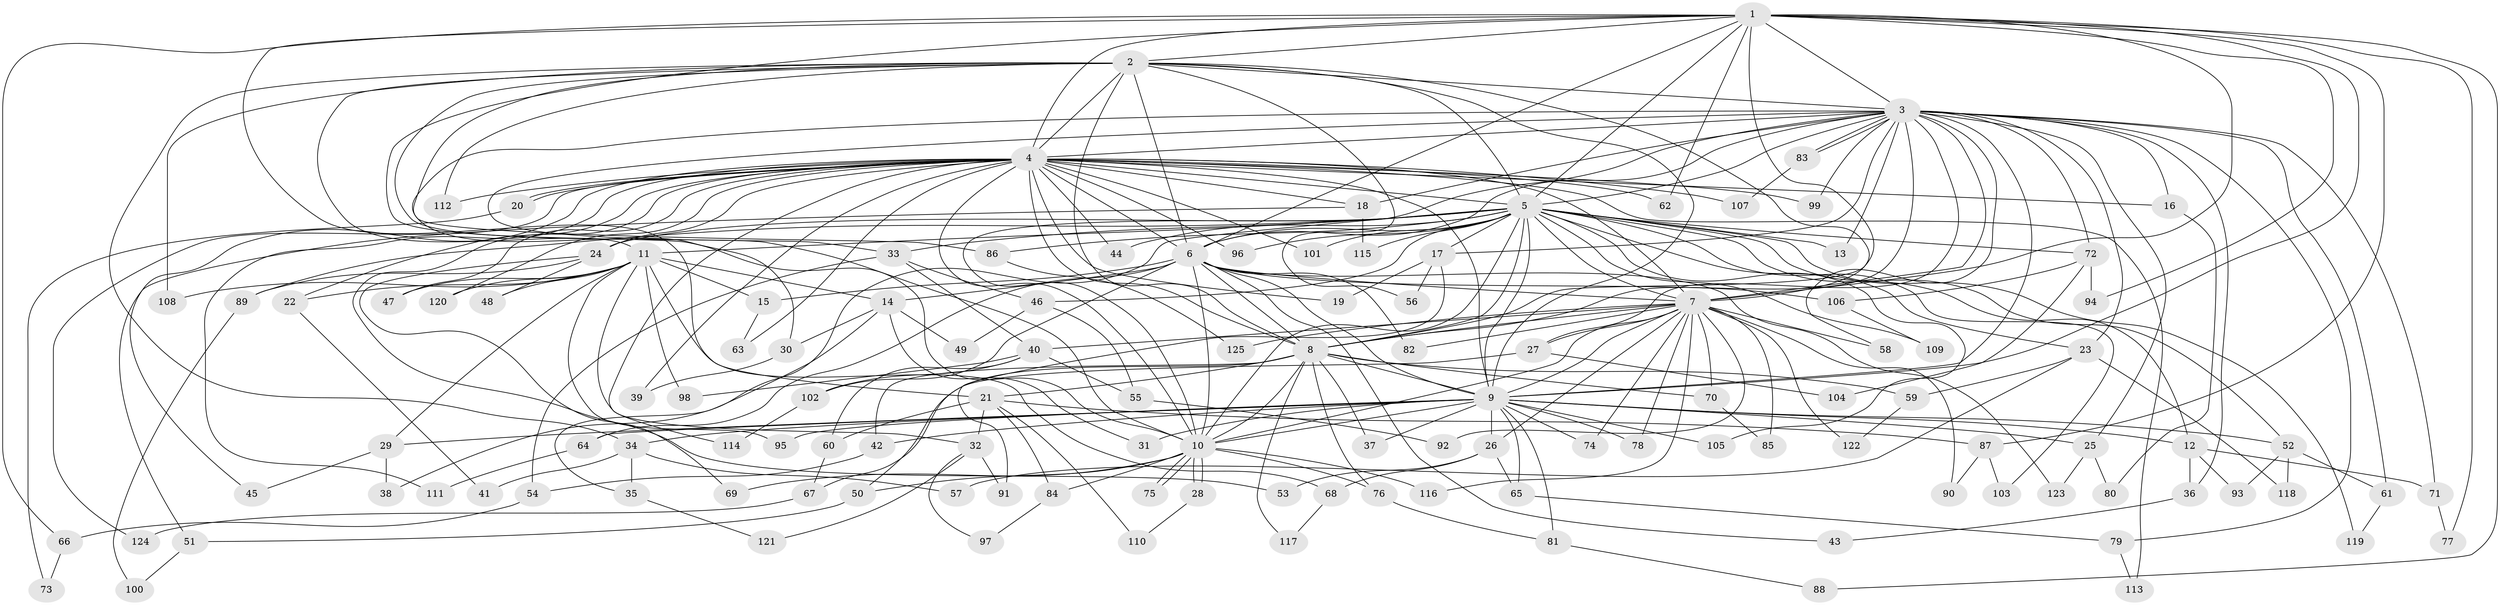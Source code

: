 // coarse degree distribution, {14: 0.021052631578947368, 13: 0.010526315789473684, 25: 0.010526315789473684, 45: 0.010526315789473684, 28: 0.010526315789473684, 16: 0.010526315789473684, 15: 0.010526315789473684, 24: 0.010526315789473684, 18: 0.010526315789473684, 6: 0.021052631578947368, 2: 0.4631578947368421, 5: 0.09473684210526316, 3: 0.24210526315789474, 4: 0.06315789473684211, 8: 0.010526315789473684}
// Generated by graph-tools (version 1.1) at 2025/41/03/06/25 10:41:40]
// undirected, 125 vertices, 275 edges
graph export_dot {
graph [start="1"]
  node [color=gray90,style=filled];
  1;
  2;
  3;
  4;
  5;
  6;
  7;
  8;
  9;
  10;
  11;
  12;
  13;
  14;
  15;
  16;
  17;
  18;
  19;
  20;
  21;
  22;
  23;
  24;
  25;
  26;
  27;
  28;
  29;
  30;
  31;
  32;
  33;
  34;
  35;
  36;
  37;
  38;
  39;
  40;
  41;
  42;
  43;
  44;
  45;
  46;
  47;
  48;
  49;
  50;
  51;
  52;
  53;
  54;
  55;
  56;
  57;
  58;
  59;
  60;
  61;
  62;
  63;
  64;
  65;
  66;
  67;
  68;
  69;
  70;
  71;
  72;
  73;
  74;
  75;
  76;
  77;
  78;
  79;
  80;
  81;
  82;
  83;
  84;
  85;
  86;
  87;
  88;
  89;
  90;
  91;
  92;
  93;
  94;
  95;
  96;
  97;
  98;
  99;
  100;
  101;
  102;
  103;
  104;
  105;
  106;
  107;
  108;
  109;
  110;
  111;
  112;
  113;
  114;
  115;
  116;
  117;
  118;
  119;
  120;
  121;
  122;
  123;
  124;
  125;
  1 -- 2;
  1 -- 3;
  1 -- 4;
  1 -- 5;
  1 -- 6;
  1 -- 7;
  1 -- 8;
  1 -- 9;
  1 -- 10;
  1 -- 21;
  1 -- 62;
  1 -- 66;
  1 -- 77;
  1 -- 87;
  1 -- 88;
  1 -- 94;
  2 -- 3;
  2 -- 4;
  2 -- 5;
  2 -- 6;
  2 -- 7;
  2 -- 8;
  2 -- 9;
  2 -- 10;
  2 -- 11;
  2 -- 34;
  2 -- 56;
  2 -- 86;
  2 -- 108;
  2 -- 112;
  3 -- 4;
  3 -- 5;
  3 -- 6;
  3 -- 7;
  3 -- 8;
  3 -- 9;
  3 -- 10;
  3 -- 13;
  3 -- 16;
  3 -- 17;
  3 -- 18;
  3 -- 23;
  3 -- 25;
  3 -- 27;
  3 -- 30;
  3 -- 33;
  3 -- 36;
  3 -- 58;
  3 -- 61;
  3 -- 71;
  3 -- 72;
  3 -- 79;
  3 -- 83;
  3 -- 83;
  3 -- 99;
  4 -- 5;
  4 -- 6;
  4 -- 7;
  4 -- 8;
  4 -- 9;
  4 -- 10;
  4 -- 16;
  4 -- 18;
  4 -- 19;
  4 -- 20;
  4 -- 20;
  4 -- 22;
  4 -- 24;
  4 -- 39;
  4 -- 44;
  4 -- 45;
  4 -- 47;
  4 -- 53;
  4 -- 62;
  4 -- 63;
  4 -- 96;
  4 -- 99;
  4 -- 101;
  4 -- 107;
  4 -- 111;
  4 -- 112;
  4 -- 113;
  4 -- 114;
  4 -- 120;
  4 -- 124;
  5 -- 6;
  5 -- 7;
  5 -- 8;
  5 -- 9;
  5 -- 10;
  5 -- 11;
  5 -- 12;
  5 -- 13;
  5 -- 17;
  5 -- 23;
  5 -- 24;
  5 -- 33;
  5 -- 35;
  5 -- 44;
  5 -- 46;
  5 -- 52;
  5 -- 72;
  5 -- 86;
  5 -- 89;
  5 -- 96;
  5 -- 101;
  5 -- 103;
  5 -- 105;
  5 -- 109;
  5 -- 115;
  5 -- 119;
  6 -- 7;
  6 -- 8;
  6 -- 9;
  6 -- 10;
  6 -- 14;
  6 -- 15;
  6 -- 43;
  6 -- 64;
  6 -- 82;
  6 -- 102;
  6 -- 106;
  6 -- 123;
  7 -- 8;
  7 -- 9;
  7 -- 10;
  7 -- 26;
  7 -- 27;
  7 -- 40;
  7 -- 58;
  7 -- 70;
  7 -- 74;
  7 -- 78;
  7 -- 82;
  7 -- 85;
  7 -- 90;
  7 -- 92;
  7 -- 116;
  7 -- 122;
  7 -- 125;
  8 -- 9;
  8 -- 10;
  8 -- 21;
  8 -- 37;
  8 -- 42;
  8 -- 50;
  8 -- 59;
  8 -- 70;
  8 -- 76;
  8 -- 117;
  9 -- 10;
  9 -- 12;
  9 -- 25;
  9 -- 26;
  9 -- 29;
  9 -- 31;
  9 -- 34;
  9 -- 37;
  9 -- 42;
  9 -- 52;
  9 -- 64;
  9 -- 65;
  9 -- 74;
  9 -- 78;
  9 -- 81;
  9 -- 95;
  9 -- 105;
  10 -- 28;
  10 -- 28;
  10 -- 50;
  10 -- 69;
  10 -- 75;
  10 -- 75;
  10 -- 76;
  10 -- 84;
  10 -- 116;
  11 -- 14;
  11 -- 15;
  11 -- 22;
  11 -- 29;
  11 -- 32;
  11 -- 47;
  11 -- 48;
  11 -- 68;
  11 -- 95;
  11 -- 98;
  11 -- 108;
  11 -- 120;
  12 -- 36;
  12 -- 71;
  12 -- 93;
  14 -- 30;
  14 -- 31;
  14 -- 38;
  14 -- 49;
  15 -- 63;
  16 -- 80;
  17 -- 19;
  17 -- 56;
  17 -- 91;
  18 -- 51;
  18 -- 115;
  20 -- 73;
  21 -- 32;
  21 -- 60;
  21 -- 84;
  21 -- 87;
  21 -- 110;
  22 -- 41;
  23 -- 57;
  23 -- 59;
  23 -- 118;
  24 -- 48;
  24 -- 69;
  24 -- 89;
  25 -- 80;
  25 -- 123;
  26 -- 53;
  26 -- 65;
  26 -- 68;
  27 -- 67;
  27 -- 104;
  28 -- 110;
  29 -- 38;
  29 -- 45;
  30 -- 39;
  32 -- 91;
  32 -- 97;
  32 -- 121;
  33 -- 40;
  33 -- 46;
  33 -- 54;
  34 -- 35;
  34 -- 41;
  34 -- 57;
  35 -- 121;
  36 -- 43;
  40 -- 55;
  40 -- 60;
  40 -- 98;
  40 -- 102;
  42 -- 54;
  46 -- 49;
  46 -- 55;
  50 -- 51;
  51 -- 100;
  52 -- 61;
  52 -- 93;
  52 -- 118;
  54 -- 66;
  55 -- 92;
  59 -- 122;
  60 -- 67;
  61 -- 119;
  64 -- 111;
  65 -- 79;
  66 -- 73;
  67 -- 124;
  68 -- 117;
  70 -- 85;
  71 -- 77;
  72 -- 94;
  72 -- 104;
  72 -- 106;
  76 -- 81;
  79 -- 113;
  81 -- 88;
  83 -- 107;
  84 -- 97;
  86 -- 125;
  87 -- 90;
  87 -- 103;
  89 -- 100;
  102 -- 114;
  106 -- 109;
}
